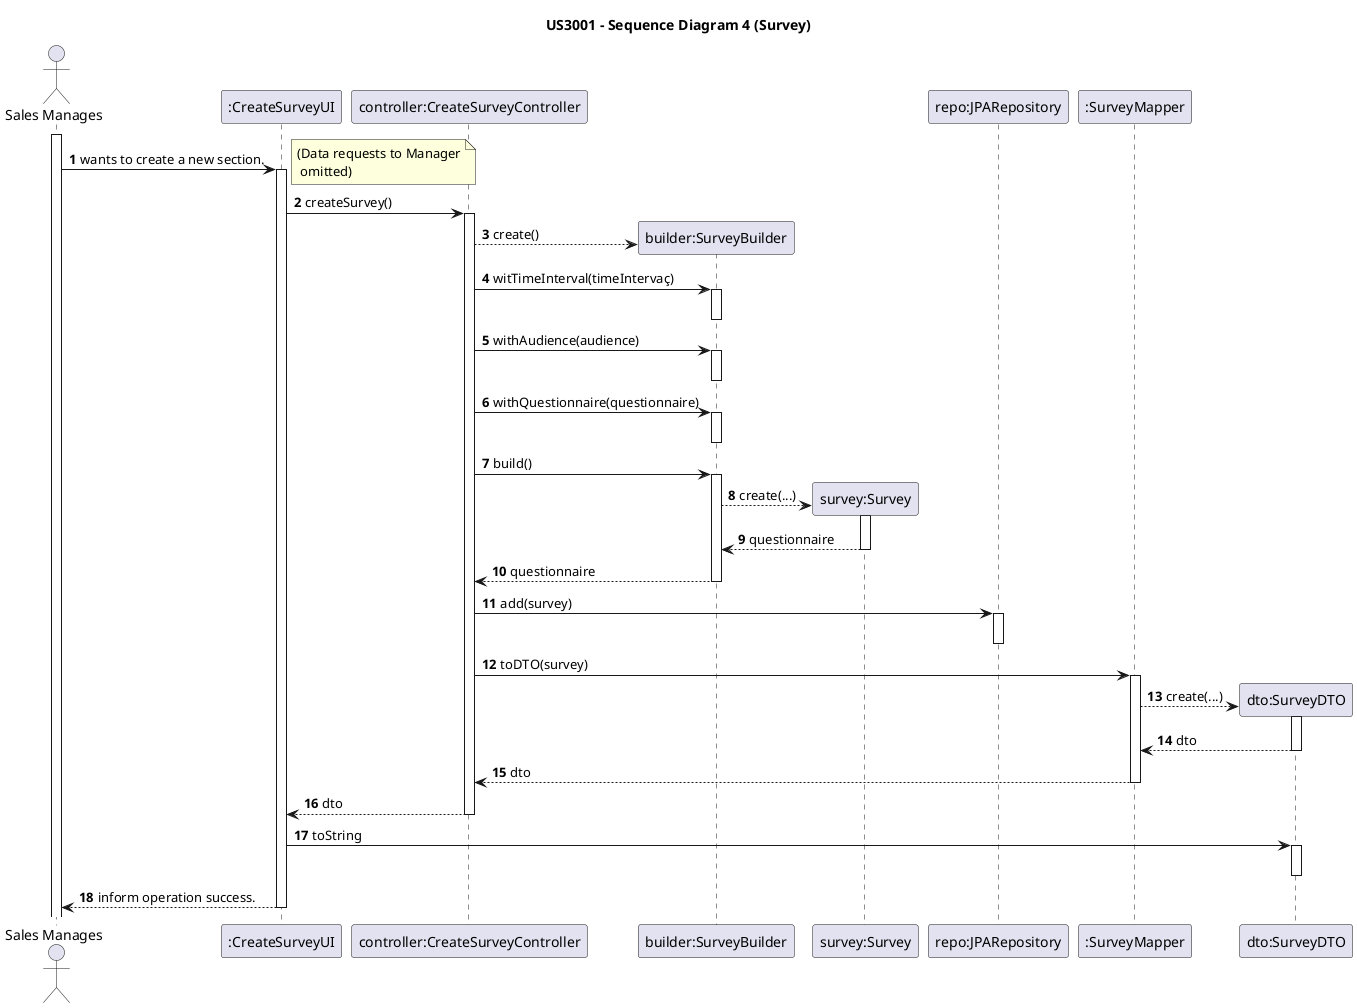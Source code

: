 @startuml
title US3001 - Sequence Diagram 4 (Survey)

autonumber

actor "Sales Manages" as manager

activate manager

    manager -> ":CreateSurveyUI" as ui:wants to create a new section.
    activate ui
        note right: (Data requests to Manager\n omitted)
        ui -> "controller:CreateSurveyController" as controller: createSurvey()
        activate controller

            controller --> "builder:SurveyBuilder" as builder**:create()

            controller -> builder:witTimeInterval(timeIntervaç)
            activate builder
            deactivate builder

            controller -> builder:withAudience(audience)
            activate builder
            deactivate builder

            controller -> builder:withQuestionnaire(questionnaire)
            activate builder
            deactivate builder


            controller -> builder:build()
            activate builder
                builder --> "survey:Survey" as questionnaire**:create(...)
                activate questionnaire
                questionnaire --> builder : questionnaire
                deactivate questionnaire
               builder-->controller: questionnaire
            deactivate builder

            controller -> "repo:JPARepository" as repo: add(survey)
            activate repo
            deactivate repo


            controller -> ":SurveyMapper" as mapper:toDTO(survey)
            activate mapper
                mapper --> "dto:SurveyDTO" as dto**: create(...)
                activate dto
                    dto--> mapper:dto
                deactivate dto
                mapper --> controller:dto
            deactivate mapper
            controller --> ui:dto
        deactivate controller
        ui -> dto: toString
        activate dto
        deactivate dto
        ui --> manager: inform operation success.
    deactivate ui
@enduml